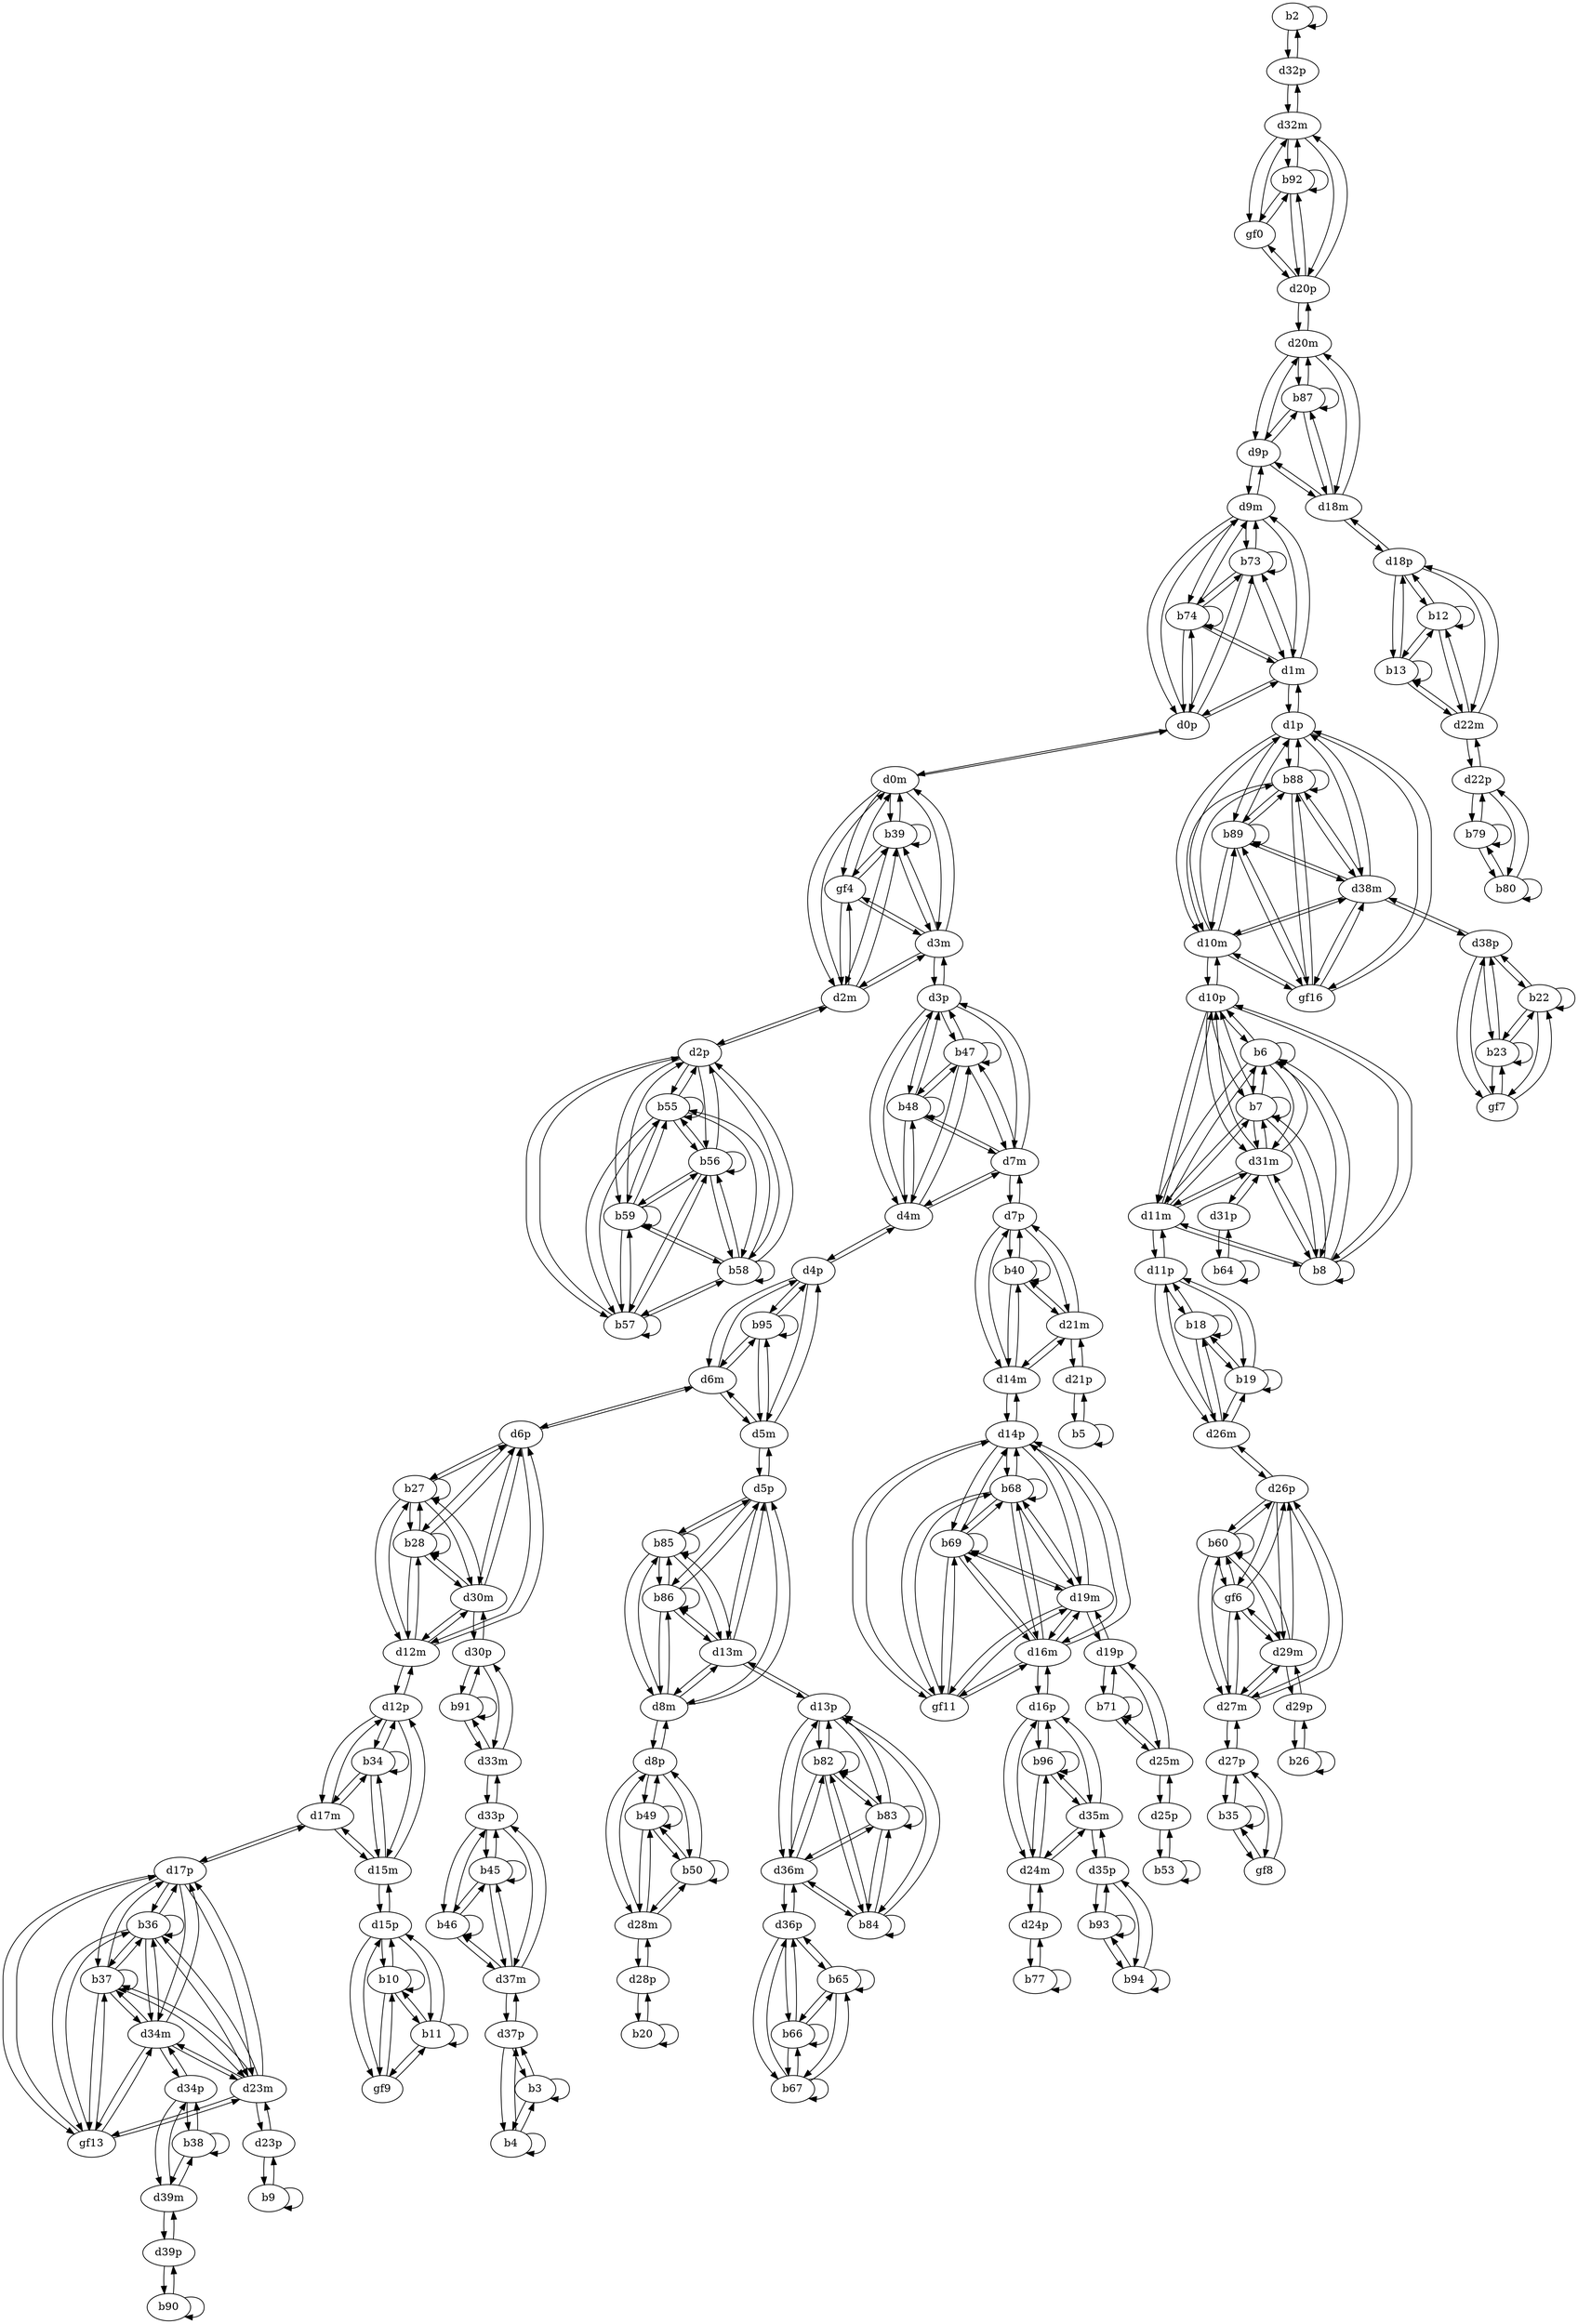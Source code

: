 digraph G {
  b2;
  b3;
  b4;
  b5;
  b6;
  b7;
  b8;
  b9;
  b10;
  b11;
  gf9;
  b12;
  b13;
  b18;
  b19;
  b20;
  b22;
  b23;
  gf7;
  b26;
  b27;
  b28;
  b34;
  b35;
  gf8;
  b36;
  b37;
  gf13;
  b38;
  b39;
  gf4;
  b40;
  b45;
  b46;
  b47;
  b48;
  b49;
  b50;
  b53;
  b55;
  b56;
  b57;
  b58;
  b59;
  b60;
  gf6;
  b64;
  b65;
  b66;
  b67;
  b68;
  b69;
  gf11;
  b71;
  b73;
  b74;
  b77;
  b79;
  b80;
  b82;
  b83;
  b84;
  b85;
  b86;
  b87;
  b88;
  b89;
  gf16;
  b90;
  b91;
  b92;
  gf0;
  b93;
  b94;
  b95;
  b96;
  d0m;
  d0p;
  d1m;
  d1p;
  d2m;
  d2p;
  d3m;
  d3p;
  d4m;
  d4p;
  d5m;
  d5p;
  d6m;
  d6p;
  d7m;
  d7p;
  d8m;
  d8p;
  d9m;
  d9p;
  d10m;
  d10p;
  d11m;
  d11p;
  d12m;
  d12p;
  d13m;
  d13p;
  d14m;
  d14p;
  d15m;
  d15p;
  d16m;
  d16p;
  d17m;
  d17p;
  d18m;
  d18p;
  d19m;
  d19p;
  d20m;
  d20p;
  d21m;
  d21p;
  d22m;
  d22p;
  d23m;
  d23p;
  d24m;
  d24p;
  d25m;
  d25p;
  d26m;
  d26p;
  d27m;
  d27p;
  d28m;
  d28p;
  d29m;
  d29p;
  d30m;
  d30p;
  d31m;
  d31p;
  d32m;
  d32p;
  d33m;
  d33p;
  d34m;
  d34p;
  d35m;
  d35p;
  d36m;
  d36p;
  d37m;
  d37p;
  d38m;
  d38p;
  d39m;
  d39p;
  b2 -> b2;
  b3 -> b3;
  b3 -> b4;
  b4 -> b3;
  b4 -> b4;
  b5 -> b5;
  b6 -> b6;
  b6 -> b7;
  b6 -> b8;
  b7 -> b6;
  b7 -> b7;
  b7 -> b8;
  b8 -> b6;
  b8 -> b7;
  b8 -> b8;
  b9 -> b9;
  b10 -> b10;
  b10 -> b11;
  b10 -> gf9;
  b11 -> b10;
  b11 -> b11;
  b11 -> gf9;
  gf9 -> b10;
  gf9 -> b11;
  b12 -> b12;
  b12 -> b13;
  b13 -> b12;
  b13 -> b13;
  b18 -> b18;
  b18 -> b19;
  b19 -> b18;
  b19 -> b19;
  b20 -> b20;
  b22 -> b22;
  b22 -> b23;
  b22 -> gf7;
  b23 -> b22;
  b23 -> b23;
  b23 -> gf7;
  gf7 -> b22;
  gf7 -> b23;
  b26 -> b26;
  b27 -> b27;
  b27 -> b28;
  b28 -> b27;
  b28 -> b28;
  b34 -> b34;
  b35 -> b35;
  b35 -> gf8;
  gf8 -> b35;
  b36 -> b36;
  b36 -> b37;
  b36 -> gf13;
  b37 -> b36;
  b37 -> b37;
  b37 -> gf13;
  gf13 -> b36;
  gf13 -> b37;
  b38 -> b38;
  b39 -> b39;
  b39 -> gf4;
  gf4 -> b39;
  b40 -> b40;
  b45 -> b45;
  b45 -> b46;
  b46 -> b45;
  b46 -> b46;
  b47 -> b47;
  b47 -> b48;
  b48 -> b47;
  b48 -> b48;
  b49 -> b49;
  b49 -> b50;
  b50 -> b49;
  b50 -> b50;
  b53 -> b53;
  b55 -> b55;
  b55 -> b56;
  b55 -> b57;
  b55 -> b58;
  b55 -> b59;
  b56 -> b55;
  b56 -> b56;
  b56 -> b57;
  b56 -> b58;
  b56 -> b59;
  b57 -> b55;
  b57 -> b56;
  b57 -> b57;
  b57 -> b58;
  b57 -> b59;
  b58 -> b55;
  b58 -> b56;
  b58 -> b57;
  b58 -> b58;
  b58 -> b59;
  b59 -> b55;
  b59 -> b56;
  b59 -> b57;
  b59 -> b58;
  b59 -> b59;
  b60 -> b60;
  b60 -> gf6;
  gf6 -> b60;
  b64 -> b64;
  b65 -> b65;
  b65 -> b66;
  b65 -> b67;
  b66 -> b65;
  b66 -> b66;
  b66 -> b67;
  b67 -> b65;
  b67 -> b66;
  b67 -> b67;
  b68 -> b68;
  b68 -> b69;
  b68 -> gf11;
  b69 -> b68;
  b69 -> b69;
  b69 -> gf11;
  gf11 -> b68;
  gf11 -> b69;
  b71 -> b71;
  b73 -> b73;
  b73 -> b74;
  b74 -> b73;
  b74 -> b74;
  b77 -> b77;
  b79 -> b79;
  b79 -> b80;
  b80 -> b79;
  b80 -> b80;
  b82 -> b82;
  b82 -> b83;
  b82 -> b84;
  b83 -> b82;
  b83 -> b83;
  b83 -> b84;
  b84 -> b82;
  b84 -> b83;
  b84 -> b84;
  b85 -> b85;
  b85 -> b86;
  b86 -> b85;
  b86 -> b86;
  b87 -> b87;
  b88 -> b88;
  b88 -> b89;
  b88 -> gf16;
  b89 -> b88;
  b89 -> b89;
  b89 -> gf16;
  gf16 -> b88;
  gf16 -> b89;
  b90 -> b90;
  b91 -> b91;
  b92 -> b92;
  b92 -> gf0;
  gf0 -> b92;
  b93 -> b93;
  b93 -> b94;
  b94 -> b93;
  b94 -> b94;
  b95 -> b95;
  b96 -> b96;
  d0m -> d0p;
  d0p -> d0m;
  b39 -> d0m;
  d0m -> b39;
  gf4 -> d0m;
  d0m -> gf4;
  b73 -> d0p;
  d0p -> b73;
  b74 -> d0p;
  d0p -> b74;
  d1m -> d1p;
  d1p -> d1m;
  b73 -> d1m;
  d1m -> b73;
  b74 -> d1m;
  d1m -> b74;
  b88 -> d1p;
  d1p -> b88;
  b89 -> d1p;
  d1p -> b89;
  gf16 -> d1p;
  d1p -> gf16;
  d2m -> d2p;
  d2p -> d2m;
  b39 -> d2m;
  d2m -> b39;
  gf4 -> d2m;
  d2m -> gf4;
  b55 -> d2p;
  d2p -> b55;
  b56 -> d2p;
  d2p -> b56;
  b57 -> d2p;
  d2p -> b57;
  b58 -> d2p;
  d2p -> b58;
  b59 -> d2p;
  d2p -> b59;
  d3m -> d3p;
  d3p -> d3m;
  b39 -> d3m;
  d3m -> b39;
  gf4 -> d3m;
  d3m -> gf4;
  b47 -> d3p;
  d3p -> b47;
  b48 -> d3p;
  d3p -> b48;
  d4m -> d4p;
  d4p -> d4m;
  b47 -> d4m;
  d4m -> b47;
  b48 -> d4m;
  d4m -> b48;
  b95 -> d4p;
  d4p -> b95;
  d5m -> d5p;
  d5p -> d5m;
  b95 -> d5m;
  d5m -> b95;
  b85 -> d5p;
  d5p -> b85;
  b86 -> d5p;
  d5p -> b86;
  d6m -> d6p;
  d6p -> d6m;
  b95 -> d6m;
  d6m -> b95;
  b27 -> d6p;
  d6p -> b27;
  b28 -> d6p;
  d6p -> b28;
  d7m -> d7p;
  d7p -> d7m;
  b47 -> d7m;
  d7m -> b47;
  b48 -> d7m;
  d7m -> b48;
  b40 -> d7p;
  d7p -> b40;
  d8m -> d8p;
  d8p -> d8m;
  b85 -> d8m;
  d8m -> b85;
  b86 -> d8m;
  d8m -> b86;
  b49 -> d8p;
  d8p -> b49;
  b50 -> d8p;
  d8p -> b50;
  d9m -> d9p;
  d9p -> d9m;
  b73 -> d9m;
  d9m -> b73;
  b74 -> d9m;
  d9m -> b74;
  b87 -> d9p;
  d9p -> b87;
  d10m -> d10p;
  d10p -> d10m;
  b88 -> d10m;
  d10m -> b88;
  b89 -> d10m;
  d10m -> b89;
  gf16 -> d10m;
  d10m -> gf16;
  b6 -> d10p;
  d10p -> b6;
  b7 -> d10p;
  d10p -> b7;
  b8 -> d10p;
  d10p -> b8;
  d11m -> d11p;
  d11p -> d11m;
  b6 -> d11m;
  d11m -> b6;
  b7 -> d11m;
  d11m -> b7;
  b8 -> d11m;
  d11m -> b8;
  b18 -> d11p;
  d11p -> b18;
  b19 -> d11p;
  d11p -> b19;
  d12m -> d12p;
  d12p -> d12m;
  b27 -> d12m;
  d12m -> b27;
  b28 -> d12m;
  d12m -> b28;
  b34 -> d12p;
  d12p -> b34;
  d13m -> d13p;
  d13p -> d13m;
  b85 -> d13m;
  d13m -> b85;
  b86 -> d13m;
  d13m -> b86;
  b82 -> d13p;
  d13p -> b82;
  b83 -> d13p;
  d13p -> b83;
  b84 -> d13p;
  d13p -> b84;
  d14m -> d14p;
  d14p -> d14m;
  b40 -> d14m;
  d14m -> b40;
  b68 -> d14p;
  d14p -> b68;
  b69 -> d14p;
  d14p -> b69;
  gf11 -> d14p;
  d14p -> gf11;
  d15m -> d15p;
  d15p -> d15m;
  b34 -> d15m;
  d15m -> b34;
  b10 -> d15p;
  d15p -> b10;
  b11 -> d15p;
  d15p -> b11;
  gf9 -> d15p;
  d15p -> gf9;
  d16m -> d16p;
  d16p -> d16m;
  b68 -> d16m;
  d16m -> b68;
  b69 -> d16m;
  d16m -> b69;
  gf11 -> d16m;
  d16m -> gf11;
  b96 -> d16p;
  d16p -> b96;
  d17m -> d17p;
  d17p -> d17m;
  b34 -> d17m;
  d17m -> b34;
  b36 -> d17p;
  d17p -> b36;
  b37 -> d17p;
  d17p -> b37;
  gf13 -> d17p;
  d17p -> gf13;
  d18m -> d18p;
  d18p -> d18m;
  b87 -> d18m;
  d18m -> b87;
  b12 -> d18p;
  d18p -> b12;
  b13 -> d18p;
  d18p -> b13;
  d19m -> d19p;
  d19p -> d19m;
  b68 -> d19m;
  d19m -> b68;
  b69 -> d19m;
  d19m -> b69;
  gf11 -> d19m;
  d19m -> gf11;
  b71 -> d19p;
  d19p -> b71;
  d20m -> d20p;
  d20p -> d20m;
  b87 -> d20m;
  d20m -> b87;
  b92 -> d20p;
  d20p -> b92;
  gf0 -> d20p;
  d20p -> gf0;
  d21m -> d21p;
  d21p -> d21m;
  b40 -> d21m;
  d21m -> b40;
  b5 -> d21p;
  d21p -> b5;
  d22m -> d22p;
  d22p -> d22m;
  b12 -> d22m;
  d22m -> b12;
  b13 -> d22m;
  d22m -> b13;
  b79 -> d22p;
  d22p -> b79;
  b80 -> d22p;
  d22p -> b80;
  d23m -> d23p;
  d23p -> d23m;
  b36 -> d23m;
  d23m -> b36;
  b37 -> d23m;
  d23m -> b37;
  gf13 -> d23m;
  d23m -> gf13;
  b9 -> d23p;
  d23p -> b9;
  d24m -> d24p;
  d24p -> d24m;
  b96 -> d24m;
  d24m -> b96;
  b77 -> d24p;
  d24p -> b77;
  d25m -> d25p;
  d25p -> d25m;
  b71 -> d25m;
  d25m -> b71;
  b53 -> d25p;
  d25p -> b53;
  d26m -> d26p;
  d26p -> d26m;
  b18 -> d26m;
  d26m -> b18;
  b19 -> d26m;
  d26m -> b19;
  b60 -> d26p;
  d26p -> b60;
  gf6 -> d26p;
  d26p -> gf6;
  d27m -> d27p;
  d27p -> d27m;
  b60 -> d27m;
  d27m -> b60;
  gf6 -> d27m;
  d27m -> gf6;
  b35 -> d27p;
  d27p -> b35;
  gf8 -> d27p;
  d27p -> gf8;
  d28m -> d28p;
  d28p -> d28m;
  b49 -> d28m;
  d28m -> b49;
  b50 -> d28m;
  d28m -> b50;
  b20 -> d28p;
  d28p -> b20;
  d29m -> d29p;
  d29p -> d29m;
  b60 -> d29m;
  d29m -> b60;
  gf6 -> d29m;
  d29m -> gf6;
  b26 -> d29p;
  d29p -> b26;
  d30m -> d30p;
  d30p -> d30m;
  b27 -> d30m;
  d30m -> b27;
  b28 -> d30m;
  d30m -> b28;
  b91 -> d30p;
  d30p -> b91;
  d31m -> d31p;
  d31p -> d31m;
  b6 -> d31m;
  d31m -> b6;
  b7 -> d31m;
  d31m -> b7;
  b8 -> d31m;
  d31m -> b8;
  b64 -> d31p;
  d31p -> b64;
  d32m -> d32p;
  d32p -> d32m;
  b92 -> d32m;
  d32m -> b92;
  gf0 -> d32m;
  d32m -> gf0;
  b2 -> d32p;
  d32p -> b2;
  d33m -> d33p;
  d33p -> d33m;
  b91 -> d33m;
  d33m -> b91;
  b45 -> d33p;
  d33p -> b45;
  b46 -> d33p;
  d33p -> b46;
  d34m -> d34p;
  d34p -> d34m;
  b36 -> d34m;
  d34m -> b36;
  b37 -> d34m;
  d34m -> b37;
  gf13 -> d34m;
  d34m -> gf13;
  b38 -> d34p;
  d34p -> b38;
  d35m -> d35p;
  d35p -> d35m;
  b96 -> d35m;
  d35m -> b96;
  b93 -> d35p;
  d35p -> b93;
  b94 -> d35p;
  d35p -> b94;
  d36m -> d36p;
  d36p -> d36m;
  b82 -> d36m;
  d36m -> b82;
  b83 -> d36m;
  d36m -> b83;
  b84 -> d36m;
  d36m -> b84;
  b65 -> d36p;
  d36p -> b65;
  b66 -> d36p;
  d36p -> b66;
  b67 -> d36p;
  d36p -> b67;
  d37m -> d37p;
  d37p -> d37m;
  b45 -> d37m;
  d37m -> b45;
  b46 -> d37m;
  d37m -> b46;
  b3 -> d37p;
  d37p -> b3;
  b4 -> d37p;
  d37p -> b4;
  d38m -> d38p;
  d38p -> d38m;
  b88 -> d38m;
  d38m -> b88;
  b89 -> d38m;
  d38m -> b89;
  gf16 -> d38m;
  d38m -> gf16;
  b22 -> d38p;
  d38p -> b22;
  b23 -> d38p;
  d38p -> b23;
  gf7 -> d38p;
  d38p -> gf7;
  d39m -> d39p;
  d39p -> d39m;
  b38 -> d39m;
  d39m -> b38;
  b90 -> d39p;
  d39p -> b90;
  d10p -> d11m;
  d10p -> d31m;
  d11m -> d10p;
  d11m -> d31m;
  d31m -> d10p;
  d31m -> d11m;
  d18p -> d22m;
  d22m -> d18p;
  d11p -> d26m;
  d26m -> d11p;
  d6p -> d12m;
  d6p -> d30m;
  d12m -> d6p;
  d12m -> d30m;
  d30m -> d6p;
  d30m -> d12m;
  d12p -> d15m;
  d12p -> d17m;
  d15m -> d12p;
  d15m -> d17m;
  d17m -> d12p;
  d17m -> d15m;
  d17p -> d23m;
  d17p -> d34m;
  d23m -> d17p;
  d23m -> d34m;
  d34m -> d17p;
  d34m -> d23m;
  d34p -> d39m;
  d39m -> d34p;
  d0m -> d2m;
  d0m -> d3m;
  d2m -> d0m;
  d2m -> d3m;
  d3m -> d0m;
  d3m -> d2m;
  d7p -> d14m;
  d7p -> d21m;
  d14m -> d7p;
  d14m -> d21m;
  d21m -> d7p;
  d21m -> d14m;
  d33p -> d37m;
  d37m -> d33p;
  d3p -> d4m;
  d3p -> d7m;
  d4m -> d3p;
  d4m -> d7m;
  d7m -> d3p;
  d7m -> d4m;
  d8p -> d28m;
  d28m -> d8p;
  d26p -> d27m;
  d26p -> d29m;
  d27m -> d26p;
  d27m -> d29m;
  d29m -> d26p;
  d29m -> d27m;
  d14p -> d16m;
  d14p -> d19m;
  d16m -> d14p;
  d16m -> d19m;
  d19m -> d14p;
  d19m -> d16m;
  d19p -> d25m;
  d25m -> d19p;
  d0p -> d1m;
  d0p -> d9m;
  d1m -> d0p;
  d1m -> d9m;
  d9m -> d0p;
  d9m -> d1m;
  d13p -> d36m;
  d36m -> d13p;
  d5p -> d8m;
  d5p -> d13m;
  d8m -> d5p;
  d8m -> d13m;
  d13m -> d5p;
  d13m -> d8m;
  d9p -> d18m;
  d9p -> d20m;
  d18m -> d9p;
  d18m -> d20m;
  d20m -> d9p;
  d20m -> d18m;
  d1p -> d10m;
  d1p -> d38m;
  d10m -> d1p;
  d10m -> d38m;
  d38m -> d1p;
  d38m -> d10m;
  d30p -> d33m;
  d33m -> d30p;
  d20p -> d32m;
  d32m -> d20p;
  d4p -> d5m;
  d4p -> d6m;
  d5m -> d4p;
  d5m -> d6m;
  d6m -> d4p;
  d6m -> d5m;
  d16p -> d24m;
  d16p -> d35m;
  d24m -> d16p;
  d24m -> d35m;
  d35m -> d16p;
  d35m -> d24m;
}
